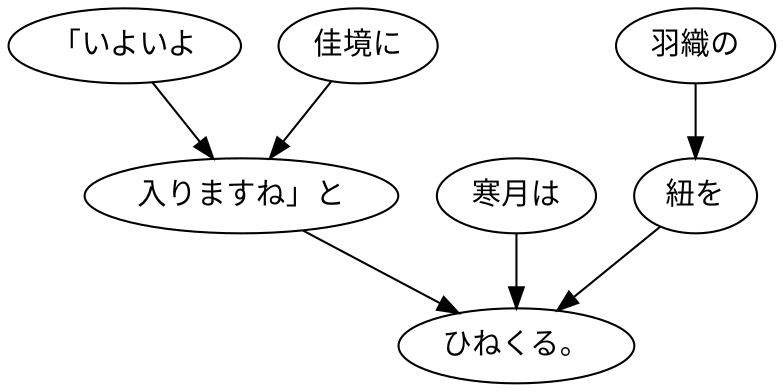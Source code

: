 digraph graph1093 {
	node0 [label="「いよいよ"];
	node1 [label="佳境に"];
	node2 [label="入りますね」と"];
	node3 [label="寒月は"];
	node4 [label="羽織の"];
	node5 [label="紐を"];
	node6 [label="ひねくる。"];
	node0 -> node2;
	node1 -> node2;
	node2 -> node6;
	node3 -> node6;
	node4 -> node5;
	node5 -> node6;
}
